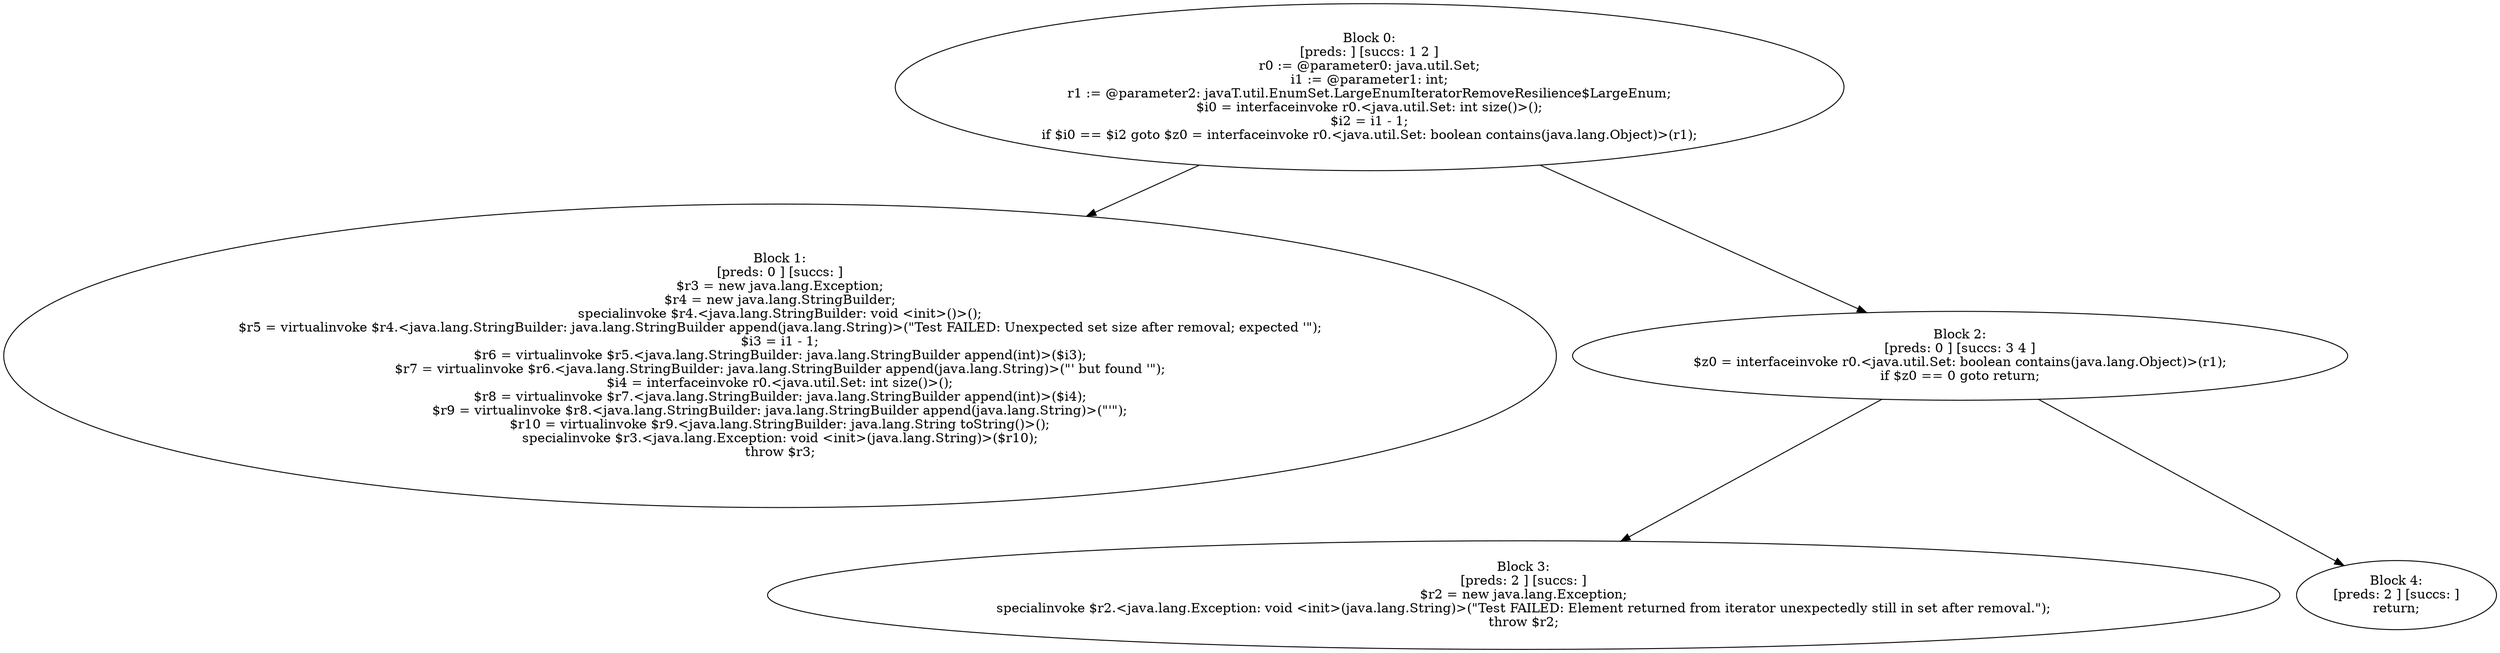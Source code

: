 digraph "unitGraph" {
    "Block 0:
[preds: ] [succs: 1 2 ]
r0 := @parameter0: java.util.Set;
i1 := @parameter1: int;
r1 := @parameter2: javaT.util.EnumSet.LargeEnumIteratorRemoveResilience$LargeEnum;
$i0 = interfaceinvoke r0.<java.util.Set: int size()>();
$i2 = i1 - 1;
if $i0 == $i2 goto $z0 = interfaceinvoke r0.<java.util.Set: boolean contains(java.lang.Object)>(r1);
"
    "Block 1:
[preds: 0 ] [succs: ]
$r3 = new java.lang.Exception;
$r4 = new java.lang.StringBuilder;
specialinvoke $r4.<java.lang.StringBuilder: void <init>()>();
$r5 = virtualinvoke $r4.<java.lang.StringBuilder: java.lang.StringBuilder append(java.lang.String)>(\"Test FAILED: Unexpected set size after removal; expected \'\");
$i3 = i1 - 1;
$r6 = virtualinvoke $r5.<java.lang.StringBuilder: java.lang.StringBuilder append(int)>($i3);
$r7 = virtualinvoke $r6.<java.lang.StringBuilder: java.lang.StringBuilder append(java.lang.String)>(\"\' but found \'\");
$i4 = interfaceinvoke r0.<java.util.Set: int size()>();
$r8 = virtualinvoke $r7.<java.lang.StringBuilder: java.lang.StringBuilder append(int)>($i4);
$r9 = virtualinvoke $r8.<java.lang.StringBuilder: java.lang.StringBuilder append(java.lang.String)>(\"\'\");
$r10 = virtualinvoke $r9.<java.lang.StringBuilder: java.lang.String toString()>();
specialinvoke $r3.<java.lang.Exception: void <init>(java.lang.String)>($r10);
throw $r3;
"
    "Block 2:
[preds: 0 ] [succs: 3 4 ]
$z0 = interfaceinvoke r0.<java.util.Set: boolean contains(java.lang.Object)>(r1);
if $z0 == 0 goto return;
"
    "Block 3:
[preds: 2 ] [succs: ]
$r2 = new java.lang.Exception;
specialinvoke $r2.<java.lang.Exception: void <init>(java.lang.String)>(\"Test FAILED: Element returned from iterator unexpectedly still in set after removal.\");
throw $r2;
"
    "Block 4:
[preds: 2 ] [succs: ]
return;
"
    "Block 0:
[preds: ] [succs: 1 2 ]
r0 := @parameter0: java.util.Set;
i1 := @parameter1: int;
r1 := @parameter2: javaT.util.EnumSet.LargeEnumIteratorRemoveResilience$LargeEnum;
$i0 = interfaceinvoke r0.<java.util.Set: int size()>();
$i2 = i1 - 1;
if $i0 == $i2 goto $z0 = interfaceinvoke r0.<java.util.Set: boolean contains(java.lang.Object)>(r1);
"->"Block 1:
[preds: 0 ] [succs: ]
$r3 = new java.lang.Exception;
$r4 = new java.lang.StringBuilder;
specialinvoke $r4.<java.lang.StringBuilder: void <init>()>();
$r5 = virtualinvoke $r4.<java.lang.StringBuilder: java.lang.StringBuilder append(java.lang.String)>(\"Test FAILED: Unexpected set size after removal; expected \'\");
$i3 = i1 - 1;
$r6 = virtualinvoke $r5.<java.lang.StringBuilder: java.lang.StringBuilder append(int)>($i3);
$r7 = virtualinvoke $r6.<java.lang.StringBuilder: java.lang.StringBuilder append(java.lang.String)>(\"\' but found \'\");
$i4 = interfaceinvoke r0.<java.util.Set: int size()>();
$r8 = virtualinvoke $r7.<java.lang.StringBuilder: java.lang.StringBuilder append(int)>($i4);
$r9 = virtualinvoke $r8.<java.lang.StringBuilder: java.lang.StringBuilder append(java.lang.String)>(\"\'\");
$r10 = virtualinvoke $r9.<java.lang.StringBuilder: java.lang.String toString()>();
specialinvoke $r3.<java.lang.Exception: void <init>(java.lang.String)>($r10);
throw $r3;
";
    "Block 0:
[preds: ] [succs: 1 2 ]
r0 := @parameter0: java.util.Set;
i1 := @parameter1: int;
r1 := @parameter2: javaT.util.EnumSet.LargeEnumIteratorRemoveResilience$LargeEnum;
$i0 = interfaceinvoke r0.<java.util.Set: int size()>();
$i2 = i1 - 1;
if $i0 == $i2 goto $z0 = interfaceinvoke r0.<java.util.Set: boolean contains(java.lang.Object)>(r1);
"->"Block 2:
[preds: 0 ] [succs: 3 4 ]
$z0 = interfaceinvoke r0.<java.util.Set: boolean contains(java.lang.Object)>(r1);
if $z0 == 0 goto return;
";
    "Block 2:
[preds: 0 ] [succs: 3 4 ]
$z0 = interfaceinvoke r0.<java.util.Set: boolean contains(java.lang.Object)>(r1);
if $z0 == 0 goto return;
"->"Block 3:
[preds: 2 ] [succs: ]
$r2 = new java.lang.Exception;
specialinvoke $r2.<java.lang.Exception: void <init>(java.lang.String)>(\"Test FAILED: Element returned from iterator unexpectedly still in set after removal.\");
throw $r2;
";
    "Block 2:
[preds: 0 ] [succs: 3 4 ]
$z0 = interfaceinvoke r0.<java.util.Set: boolean contains(java.lang.Object)>(r1);
if $z0 == 0 goto return;
"->"Block 4:
[preds: 2 ] [succs: ]
return;
";
}
